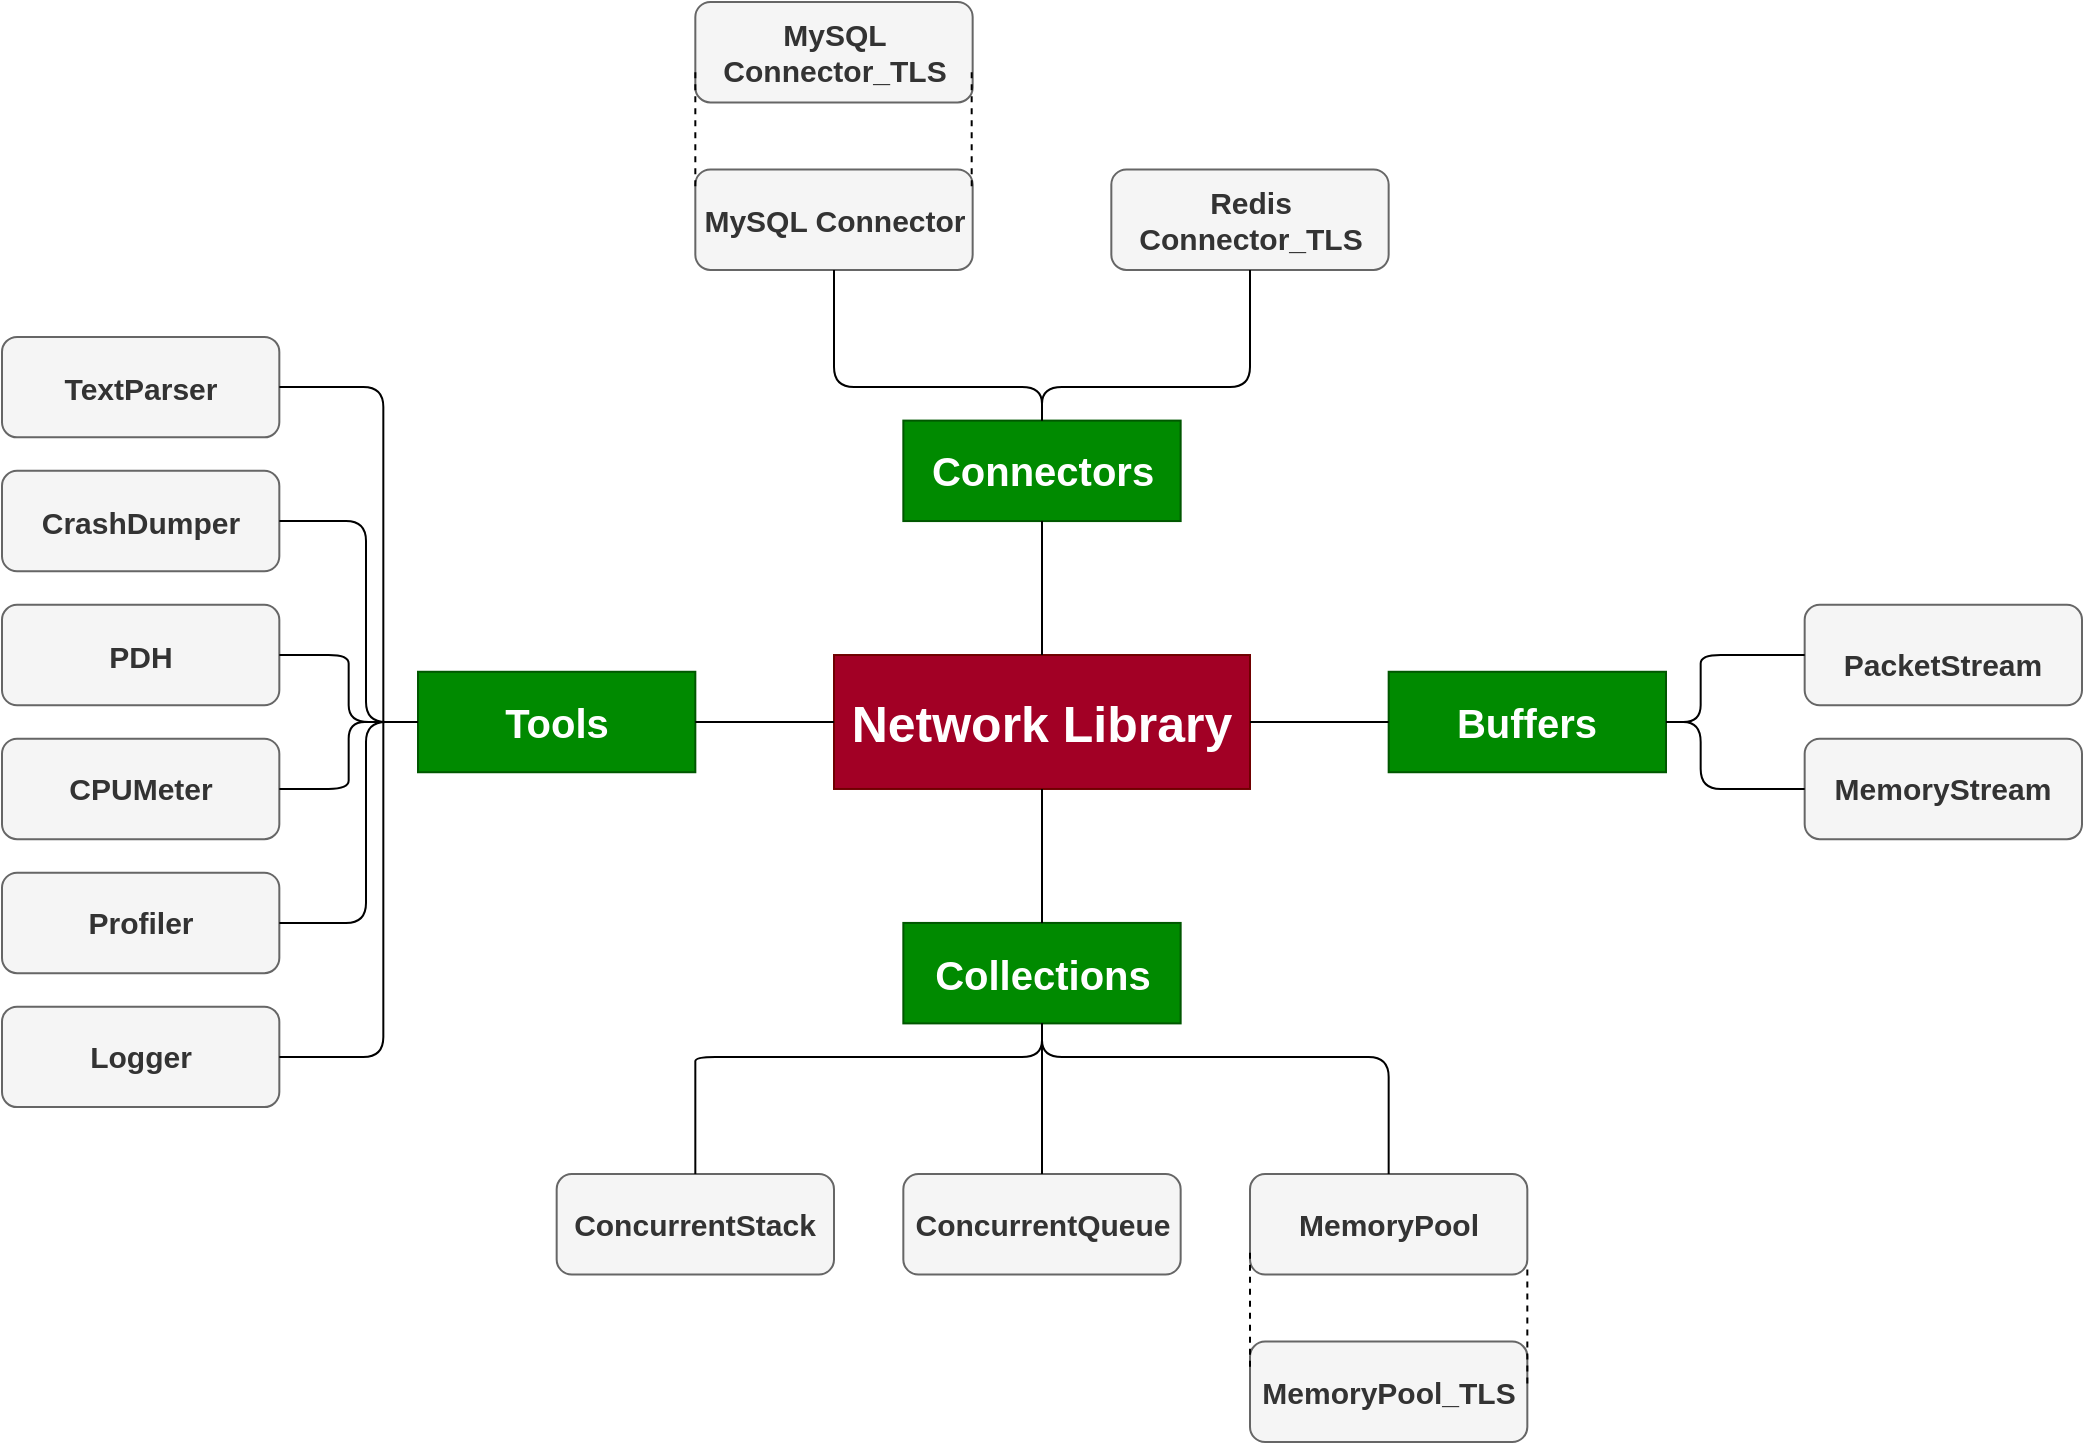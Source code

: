 <mxfile version="13.9.9" type="device"><diagram id="V2sHmuOD8HLmLhOrNcQb" name="페이지-1"><mxGraphModel dx="724" dy="2320" grid="1" gridSize="10" guides="1" tooltips="1" connect="1" arrows="1" fold="1" page="1" pageScale="1" pageWidth="827" pageHeight="1169" math="0" shadow="0"><root><mxCell id="0"/><mxCell id="1" parent="0"/><mxCell id="qW_-ni9qqHTgoD6Ev6Dp-1" value="" style="group" vertex="1" connectable="0" parent="1"><mxGeometry x="1300" y="-40" width="1040" height="720" as="geometry"/></mxCell><mxCell id="nnJhsQtVmImEg0mJjdEZ-1" value="&lt;font style=&quot;font-size: 25px&quot;&gt;Network Library&lt;/font&gt;" style="rounded=0;whiteSpace=wrap;html=1;fontSize=25;fontStyle=1;fillColor=#a20025;strokeColor=#6F0000;glass=0;fontColor=#ffffff;align=center;verticalAlign=middle;" parent="qW_-ni9qqHTgoD6Ev6Dp-1" vertex="1"><mxGeometry x="416" y="326.512" width="208" height="66.977" as="geometry"/></mxCell><mxCell id="nnJhsQtVmImEg0mJjdEZ-2" value="Buffers" style="rounded=0;whiteSpace=wrap;html=1;fontSize=20;fontStyle=1;fillColor=#008a00;strokeColor=#005700;fontColor=#ffffff;align=center;verticalAlign=middle;" parent="qW_-ni9qqHTgoD6Ev6Dp-1" vertex="1"><mxGeometry x="693.333" y="334.884" width="138.667" height="50.233" as="geometry"/></mxCell><mxCell id="nnJhsQtVmImEg0mJjdEZ-3" value="Connectors" style="rounded=0;whiteSpace=wrap;html=1;fontSize=20;fontStyle=1;fillColor=#008a00;strokeColor=#005700;fontColor=#ffffff;align=center;verticalAlign=middle;" parent="qW_-ni9qqHTgoD6Ev6Dp-1" vertex="1"><mxGeometry x="450.667" y="209.302" width="138.667" height="50.233" as="geometry"/></mxCell><mxCell id="nnJhsQtVmImEg0mJjdEZ-4" value="Tools" style="rounded=0;whiteSpace=wrap;html=1;fontSize=20;fontStyle=1;fillColor=#008a00;strokeColor=#005700;fontColor=#ffffff;align=center;verticalAlign=middle;" parent="qW_-ni9qqHTgoD6Ev6Dp-1" vertex="1"><mxGeometry x="208" y="334.884" width="138.667" height="50.233" as="geometry"/></mxCell><mxCell id="nnJhsQtVmImEg0mJjdEZ-5" value="Collections" style="rounded=0;whiteSpace=wrap;html=1;fontSize=20;fontStyle=1;fillColor=#008a00;strokeColor=#005700;fontColor=#ffffff;align=center;verticalAlign=middle;" parent="qW_-ni9qqHTgoD6Ev6Dp-1" vertex="1"><mxGeometry x="450.667" y="460.465" width="138.667" height="50.233" as="geometry"/></mxCell><mxCell id="nnJhsQtVmImEg0mJjdEZ-6" value="" style="endArrow=none;html=1;fontSize=25;exitX=0.5;exitY=0;exitDx=0;exitDy=0;entryX=0.5;entryY=1;entryDx=0;entryDy=0;fontStyle=1;align=center;verticalAlign=middle;" parent="qW_-ni9qqHTgoD6Ev6Dp-1" source="nnJhsQtVmImEg0mJjdEZ-1" target="nnJhsQtVmImEg0mJjdEZ-3" edge="1"><mxGeometry width="43.333" height="41.86" as="geometry"><mxPoint x="546" y="351.628" as="sourcePoint"/><mxPoint x="589.333" y="309.767" as="targetPoint"/></mxGeometry></mxCell><mxCell id="nnJhsQtVmImEg0mJjdEZ-7" value="" style="endArrow=none;html=1;fontSize=25;exitX=0;exitY=0.5;exitDx=0;exitDy=0;entryX=1;entryY=0.5;entryDx=0;entryDy=0;fontStyle=1;align=center;verticalAlign=middle;" parent="qW_-ni9qqHTgoD6Ev6Dp-1" source="nnJhsQtVmImEg0mJjdEZ-1" target="nnJhsQtVmImEg0mJjdEZ-4" edge="1"><mxGeometry width="43.333" height="41.86" as="geometry"><mxPoint x="528.667" y="334.884" as="sourcePoint"/><mxPoint x="528.667" y="267.907" as="targetPoint"/></mxGeometry></mxCell><mxCell id="nnJhsQtVmImEg0mJjdEZ-8" value="" style="endArrow=none;html=1;fontSize=25;exitX=0.5;exitY=1;exitDx=0;exitDy=0;entryX=0.5;entryY=0;entryDx=0;entryDy=0;fontStyle=1;align=center;verticalAlign=middle;" parent="qW_-ni9qqHTgoD6Ev6Dp-1" source="nnJhsQtVmImEg0mJjdEZ-1" target="nnJhsQtVmImEg0mJjdEZ-5" edge="1"><mxGeometry width="43.333" height="41.86" as="geometry"><mxPoint x="424.667" y="368.372" as="sourcePoint"/><mxPoint x="355.333" y="368.372" as="targetPoint"/></mxGeometry></mxCell><mxCell id="nnJhsQtVmImEg0mJjdEZ-9" value="" style="endArrow=none;html=1;fontSize=25;exitX=1;exitY=0.5;exitDx=0;exitDy=0;entryX=0;entryY=0.5;entryDx=0;entryDy=0;fontStyle=1;align=center;verticalAlign=middle;" parent="qW_-ni9qqHTgoD6Ev6Dp-1" source="nnJhsQtVmImEg0mJjdEZ-1" target="nnJhsQtVmImEg0mJjdEZ-2" edge="1"><mxGeometry width="43.333" height="41.86" as="geometry"><mxPoint x="528.667" y="401.86" as="sourcePoint"/><mxPoint x="528.667" y="468.837" as="targetPoint"/></mxGeometry></mxCell><mxCell id="nnJhsQtVmImEg0mJjdEZ-10" value="&lt;span style=&quot;font-size: 15px&quot;&gt;PacketStream&lt;/span&gt;" style="rounded=1;whiteSpace=wrap;html=1;fontSize=25;fontStyle=1;fillColor=#f5f5f5;strokeColor=#666666;fontColor=#333333;align=center;verticalAlign=middle;" parent="qW_-ni9qqHTgoD6Ev6Dp-1" vertex="1"><mxGeometry x="901.333" y="301.395" width="138.667" height="50.233" as="geometry"/></mxCell><mxCell id="nnJhsQtVmImEg0mJjdEZ-11" value="MemoryStream" style="rounded=1;whiteSpace=wrap;html=1;fontSize=15;fontStyle=1;fillColor=#f5f5f5;strokeColor=#666666;fontColor=#333333;verticalAlign=middle;align=center;" parent="qW_-ni9qqHTgoD6Ev6Dp-1" vertex="1"><mxGeometry x="901.333" y="368.372" width="138.667" height="50.233" as="geometry"/></mxCell><mxCell id="nnJhsQtVmImEg0mJjdEZ-12" value="Redis&lt;br&gt;Connector_TLS" style="rounded=1;whiteSpace=wrap;html=1;fontSize=15;fontStyle=1;fillColor=#f5f5f5;strokeColor=#666666;fontColor=#333333;align=center;verticalAlign=middle;" parent="qW_-ni9qqHTgoD6Ev6Dp-1" vertex="1"><mxGeometry x="554.667" y="83.721" width="138.667" height="50.233" as="geometry"/></mxCell><mxCell id="nnJhsQtVmImEg0mJjdEZ-13" value="MySQL Connector" style="rounded=1;whiteSpace=wrap;html=1;fontSize=15;fontStyle=1;fillColor=#f5f5f5;strokeColor=#666666;fontColor=#333333;align=center;verticalAlign=middle;" parent="qW_-ni9qqHTgoD6Ev6Dp-1" vertex="1"><mxGeometry x="346.667" y="83.721" width="138.667" height="50.233" as="geometry"/></mxCell><mxCell id="nnJhsQtVmImEg0mJjdEZ-14" value="TextParser" style="rounded=1;whiteSpace=wrap;html=1;fontSize=15;fillColor=#f5f5f5;strokeColor=#666666;fontColor=#333333;fontStyle=1;align=center;verticalAlign=middle;" parent="qW_-ni9qqHTgoD6Ev6Dp-1" vertex="1"><mxGeometry y="167.442" width="138.667" height="50.233" as="geometry"/></mxCell><mxCell id="nnJhsQtVmImEg0mJjdEZ-15" value="CrashDumper" style="rounded=1;whiteSpace=wrap;html=1;fontSize=15;fillColor=#f5f5f5;strokeColor=#666666;fontColor=#333333;fontStyle=1;align=center;verticalAlign=middle;" parent="qW_-ni9qqHTgoD6Ev6Dp-1" vertex="1"><mxGeometry y="234.419" width="138.667" height="50.233" as="geometry"/></mxCell><mxCell id="nnJhsQtVmImEg0mJjdEZ-16" value="PDH" style="rounded=1;whiteSpace=wrap;html=1;fontSize=15;fillColor=#f5f5f5;strokeColor=#666666;fontColor=#333333;fontStyle=1;align=center;verticalAlign=middle;" parent="qW_-ni9qqHTgoD6Ev6Dp-1" vertex="1"><mxGeometry y="301.395" width="138.667" height="50.233" as="geometry"/></mxCell><mxCell id="nnJhsQtVmImEg0mJjdEZ-17" value="CPUMeter" style="rounded=1;whiteSpace=wrap;html=1;fontSize=15;fillColor=#f5f5f5;strokeColor=#666666;fontColor=#333333;fontStyle=1;align=center;verticalAlign=middle;" parent="qW_-ni9qqHTgoD6Ev6Dp-1" vertex="1"><mxGeometry y="368.372" width="138.667" height="50.233" as="geometry"/></mxCell><mxCell id="nnJhsQtVmImEg0mJjdEZ-18" value="Profiler" style="rounded=1;whiteSpace=wrap;html=1;fontSize=15;fillColor=#f5f5f5;strokeColor=#666666;fontColor=#333333;fontStyle=1;align=center;verticalAlign=middle;" parent="qW_-ni9qqHTgoD6Ev6Dp-1" vertex="1"><mxGeometry y="435.349" width="138.667" height="50.233" as="geometry"/></mxCell><mxCell id="nnJhsQtVmImEg0mJjdEZ-19" value="Logger" style="rounded=1;whiteSpace=wrap;html=1;fontSize=15;fillColor=#f5f5f5;strokeColor=#666666;fontColor=#333333;fontStyle=1;align=center;verticalAlign=middle;" parent="qW_-ni9qqHTgoD6Ev6Dp-1" vertex="1"><mxGeometry y="502.326" width="138.667" height="50.233" as="geometry"/></mxCell><mxCell id="nnJhsQtVmImEg0mJjdEZ-20" value="ConcurrentStack" style="rounded=1;whiteSpace=wrap;html=1;fontSize=15;fontStyle=1;fillColor=#f5f5f5;strokeColor=#666666;fontColor=#333333;align=center;verticalAlign=middle;" parent="qW_-ni9qqHTgoD6Ev6Dp-1" vertex="1"><mxGeometry x="277.333" y="586.047" width="138.667" height="50.233" as="geometry"/></mxCell><mxCell id="nnJhsQtVmImEg0mJjdEZ-21" value="ConcurrentQueue" style="rounded=1;whiteSpace=wrap;html=1;fontSize=15;fontStyle=1;fillColor=#f5f5f5;strokeColor=#666666;fontColor=#333333;align=center;verticalAlign=middle;" parent="qW_-ni9qqHTgoD6Ev6Dp-1" vertex="1"><mxGeometry x="450.667" y="586.047" width="138.667" height="50.233" as="geometry"/></mxCell><mxCell id="nnJhsQtVmImEg0mJjdEZ-22" value="MemoryPool" style="rounded=1;whiteSpace=wrap;html=1;fontSize=15;fontStyle=1;fillColor=#f5f5f5;strokeColor=#666666;fontColor=#333333;align=center;verticalAlign=middle;" parent="qW_-ni9qqHTgoD6Ev6Dp-1" vertex="1"><mxGeometry x="624" y="586.047" width="138.667" height="50.233" as="geometry"/></mxCell><mxCell id="nnJhsQtVmImEg0mJjdEZ-23" value="MemoryPool_TLS" style="rounded=1;whiteSpace=wrap;html=1;fontSize=15;fontStyle=1;fillColor=#f5f5f5;strokeColor=#666666;fontColor=#333333;align=center;verticalAlign=middle;" parent="qW_-ni9qqHTgoD6Ev6Dp-1" vertex="1"><mxGeometry x="624" y="669.767" width="138.667" height="50.233" as="geometry"/></mxCell><mxCell id="nnJhsQtVmImEg0mJjdEZ-24" value="MySQL Connector_TLS" style="rounded=1;whiteSpace=wrap;html=1;fontSize=15;fontStyle=1;fillColor=#f5f5f5;strokeColor=#666666;fontColor=#333333;align=center;verticalAlign=middle;" parent="qW_-ni9qqHTgoD6Ev6Dp-1" vertex="1"><mxGeometry x="346.667" width="138.667" height="50.233" as="geometry"/></mxCell><mxCell id="nnJhsQtVmImEg0mJjdEZ-25" value="" style="endArrow=none;html=1;fontSize=15;fontColor=#66B2FF;exitX=0;exitY=0.5;exitDx=0;exitDy=0;entryX=1;entryY=0.5;entryDx=0;entryDy=0;align=center;verticalAlign=middle;" parent="qW_-ni9qqHTgoD6Ev6Dp-1" source="nnJhsQtVmImEg0mJjdEZ-4" target="nnJhsQtVmImEg0mJjdEZ-17" edge="1"><mxGeometry width="43.333" height="41.86" as="geometry"><mxPoint x="260" y="334.884" as="sourcePoint"/><mxPoint x="303.333" y="293.023" as="targetPoint"/><Array as="points"><mxPoint x="199.333" y="360"/><mxPoint x="173.333" y="360"/><mxPoint x="173.333" y="376.744"/><mxPoint x="173.333" y="393.488"/></Array></mxGeometry></mxCell><mxCell id="nnJhsQtVmImEg0mJjdEZ-26" value="" style="endArrow=none;html=1;fontSize=15;fontColor=#66B2FF;entryX=1;entryY=0.5;entryDx=0;entryDy=0;align=center;verticalAlign=middle;" parent="qW_-ni9qqHTgoD6Ev6Dp-1" target="nnJhsQtVmImEg0mJjdEZ-14" edge="1"><mxGeometry width="43.333" height="41.86" as="geometry"><mxPoint x="190.667" y="360" as="sourcePoint"/><mxPoint x="147.333" y="368.372" as="targetPoint"/><Array as="points"><mxPoint x="190.667" y="259.535"/><mxPoint x="190.667" y="192.558"/></Array></mxGeometry></mxCell><mxCell id="nnJhsQtVmImEg0mJjdEZ-27" value="" style="endArrow=none;html=1;fontSize=15;fontColor=#66B2FF;exitX=0;exitY=0.5;exitDx=0;exitDy=0;entryX=1;entryY=0.5;entryDx=0;entryDy=0;align=center;verticalAlign=middle;" parent="qW_-ni9qqHTgoD6Ev6Dp-1" source="nnJhsQtVmImEg0mJjdEZ-4" target="nnJhsQtVmImEg0mJjdEZ-15" edge="1"><mxGeometry width="43.333" height="41.86" as="geometry"><mxPoint x="216.667" y="368.372" as="sourcePoint"/><mxPoint x="147.333" y="167.442" as="targetPoint"/><Array as="points"><mxPoint x="182" y="360"/><mxPoint x="182" y="293.023"/><mxPoint x="182" y="259.535"/></Array></mxGeometry></mxCell><mxCell id="nnJhsQtVmImEg0mJjdEZ-28" value="" style="endArrow=none;html=1;fontSize=15;fontColor=#66B2FF;exitX=0;exitY=0.5;exitDx=0;exitDy=0;entryX=1;entryY=0.5;entryDx=0;entryDy=0;align=center;verticalAlign=middle;" parent="qW_-ni9qqHTgoD6Ev6Dp-1" source="nnJhsQtVmImEg0mJjdEZ-4" target="nnJhsQtVmImEg0mJjdEZ-16" edge="1"><mxGeometry width="43.333" height="41.86" as="geometry"><mxPoint x="216.667" y="368.372" as="sourcePoint"/><mxPoint x="147.333" y="234.419" as="targetPoint"/><Array as="points"><mxPoint x="173.333" y="360"/><mxPoint x="173.333" y="343.256"/><mxPoint x="173.333" y="326.512"/></Array></mxGeometry></mxCell><mxCell id="nnJhsQtVmImEg0mJjdEZ-29" value="" style="endArrow=none;html=1;fontSize=15;fontColor=#66B2FF;entryX=0;entryY=0.5;entryDx=0;entryDy=0;exitX=1;exitY=0.5;exitDx=0;exitDy=0;align=center;verticalAlign=middle;" parent="qW_-ni9qqHTgoD6Ev6Dp-1" source="nnJhsQtVmImEg0mJjdEZ-18" target="nnJhsQtVmImEg0mJjdEZ-4" edge="1"><mxGeometry width="43.333" height="41.86" as="geometry"><mxPoint x="147.333" y="435.349" as="sourcePoint"/><mxPoint x="216.667" y="368.372" as="targetPoint"/><Array as="points"><mxPoint x="182" y="460.465"/><mxPoint x="182" y="426.977"/><mxPoint x="182" y="360"/></Array></mxGeometry></mxCell><mxCell id="nnJhsQtVmImEg0mJjdEZ-30" value="" style="endArrow=none;html=1;fontSize=15;fontColor=#66B2FF;exitX=1;exitY=0.5;exitDx=0;exitDy=0;align=center;verticalAlign=middle;" parent="qW_-ni9qqHTgoD6Ev6Dp-1" source="nnJhsQtVmImEg0mJjdEZ-19" edge="1"><mxGeometry width="43.333" height="41.86" as="geometry"><mxPoint x="173.333" y="460.465" as="sourcePoint"/><mxPoint x="190.667" y="360" as="targetPoint"/><Array as="points"><mxPoint x="190.667" y="527.442"/><mxPoint x="190.667" y="460.465"/></Array></mxGeometry></mxCell><mxCell id="nnJhsQtVmImEg0mJjdEZ-31" value="" style="endArrow=none;html=1;fontSize=15;fontColor=#66B2FF;exitX=0.5;exitY=0;exitDx=0;exitDy=0;entryX=0.5;entryY=1;entryDx=0;entryDy=0;align=center;verticalAlign=middle;" parent="qW_-ni9qqHTgoD6Ev6Dp-1" source="nnJhsQtVmImEg0mJjdEZ-3" target="nnJhsQtVmImEg0mJjdEZ-13" edge="1"><mxGeometry width="43.333" height="41.86" as="geometry"><mxPoint x="442" y="175.814" as="sourcePoint"/><mxPoint x="485.333" y="133.953" as="targetPoint"/><Array as="points"><mxPoint x="520" y="192.558"/><mxPoint x="416" y="192.558"/></Array></mxGeometry></mxCell><mxCell id="nnJhsQtVmImEg0mJjdEZ-32" value="" style="endArrow=none;html=1;fontSize=15;fontColor=#66B2FF;exitX=0.5;exitY=0;exitDx=0;exitDy=0;entryX=0.5;entryY=1;entryDx=0;entryDy=0;align=center;verticalAlign=middle;" parent="qW_-ni9qqHTgoD6Ev6Dp-1" source="nnJhsQtVmImEg0mJjdEZ-3" target="nnJhsQtVmImEg0mJjdEZ-12" edge="1"><mxGeometry width="43.333" height="41.86" as="geometry"><mxPoint x="563.333" y="142.326" as="sourcePoint"/><mxPoint x="606.667" y="100.465" as="targetPoint"/><Array as="points"><mxPoint x="520" y="192.558"/><mxPoint x="624" y="192.558"/></Array></mxGeometry></mxCell><mxCell id="nnJhsQtVmImEg0mJjdEZ-33" value="" style="endArrow=none;html=1;fontSize=15;fontColor=#66B2FF;exitX=1;exitY=0.5;exitDx=0;exitDy=0;entryX=0;entryY=0.5;entryDx=0;entryDy=0;align=center;verticalAlign=middle;" parent="qW_-ni9qqHTgoD6Ev6Dp-1" source="nnJhsQtVmImEg0mJjdEZ-2" target="nnJhsQtVmImEg0mJjdEZ-10" edge="1"><mxGeometry width="43.333" height="41.86" as="geometry"><mxPoint x="806" y="309.767" as="sourcePoint"/><mxPoint x="849.333" y="267.907" as="targetPoint"/><Array as="points"><mxPoint x="849.333" y="360"/><mxPoint x="849.333" y="343.256"/><mxPoint x="849.333" y="326.512"/></Array></mxGeometry></mxCell><mxCell id="nnJhsQtVmImEg0mJjdEZ-34" value="" style="endArrow=none;html=1;fontSize=15;fontColor=#66B2FF;exitX=1;exitY=0.5;exitDx=0;exitDy=0;entryX=0;entryY=0.5;entryDx=0;entryDy=0;align=center;verticalAlign=middle;" parent="qW_-ni9qqHTgoD6Ev6Dp-1" source="nnJhsQtVmImEg0mJjdEZ-2" target="nnJhsQtVmImEg0mJjdEZ-11" edge="1"><mxGeometry width="43.333" height="41.86" as="geometry"><mxPoint x="788.667" y="360" as="sourcePoint"/><mxPoint x="832" y="318.14" as="targetPoint"/><Array as="points"><mxPoint x="849.333" y="360"/><mxPoint x="849.333" y="393.488"/></Array></mxGeometry></mxCell><mxCell id="nnJhsQtVmImEg0mJjdEZ-35" value="" style="endArrow=none;html=1;fontSize=15;fontColor=#66B2FF;entryX=0.5;entryY=1;entryDx=0;entryDy=0;exitX=0.5;exitY=0;exitDx=0;exitDy=0;align=center;verticalAlign=middle;" parent="qW_-ni9qqHTgoD6Ev6Dp-1" source="nnJhsQtVmImEg0mJjdEZ-20" target="nnJhsQtVmImEg0mJjdEZ-5" edge="1"><mxGeometry width="43.333" height="41.86" as="geometry"><mxPoint x="476.667" y="560.93" as="sourcePoint"/><mxPoint x="520" y="519.07" as="targetPoint"/><Array as="points"><mxPoint x="346.667" y="535.814"/><mxPoint x="346.667" y="527.442"/><mxPoint x="520" y="527.442"/></Array></mxGeometry></mxCell><mxCell id="nnJhsQtVmImEg0mJjdEZ-36" value="" style="endArrow=none;html=1;fontSize=15;fontColor=#66B2FF;exitX=0.5;exitY=0;exitDx=0;exitDy=0;entryX=0.5;entryY=1;entryDx=0;entryDy=0;align=center;verticalAlign=middle;" parent="qW_-ni9qqHTgoD6Ev6Dp-1" source="nnJhsQtVmImEg0mJjdEZ-21" target="nnJhsQtVmImEg0mJjdEZ-5" edge="1"><mxGeometry width="43.333" height="41.86" as="geometry"><mxPoint x="476.667" y="560.93" as="sourcePoint"/><mxPoint x="528.667" y="544.186" as="targetPoint"/></mxGeometry></mxCell><mxCell id="nnJhsQtVmImEg0mJjdEZ-37" value="" style="endArrow=none;html=1;fontSize=15;fontColor=#66B2FF;exitX=0.5;exitY=0;exitDx=0;exitDy=0;entryX=0.5;entryY=1;entryDx=0;entryDy=0;align=center;verticalAlign=middle;" parent="qW_-ni9qqHTgoD6Ev6Dp-1" source="nnJhsQtVmImEg0mJjdEZ-22" target="nnJhsQtVmImEg0mJjdEZ-5" edge="1"><mxGeometry width="43.333" height="41.86" as="geometry"><mxPoint x="528.667" y="594.419" as="sourcePoint"/><mxPoint x="528.667" y="519.07" as="targetPoint"/><Array as="points"><mxPoint x="693.333" y="527.442"/><mxPoint x="520" y="527.442"/></Array></mxGeometry></mxCell><mxCell id="nnJhsQtVmImEg0mJjdEZ-38" value="" style="endArrow=none;dashed=1;html=1;fontSize=15;fontColor=#66B2FF;entryX=0;entryY=0.75;entryDx=0;entryDy=0;exitX=0;exitY=0.25;exitDx=0;exitDy=0;align=center;verticalAlign=middle;" parent="qW_-ni9qqHTgoD6Ev6Dp-1" source="nnJhsQtVmImEg0mJjdEZ-23" target="nnJhsQtVmImEg0mJjdEZ-22" edge="1"><mxGeometry width="43.333" height="41.86" as="geometry"><mxPoint x="624" y="669.767" as="sourcePoint"/><mxPoint x="641.333" y="569.302" as="targetPoint"/></mxGeometry></mxCell><mxCell id="nnJhsQtVmImEg0mJjdEZ-39" value="" style="endArrow=none;dashed=1;html=1;fontSize=15;fontColor=#66B2FF;entryX=0;entryY=0.75;entryDx=0;entryDy=0;exitX=0;exitY=0.25;exitDx=0;exitDy=0;align=center;verticalAlign=middle;" parent="qW_-ni9qqHTgoD6Ev6Dp-1" edge="1"><mxGeometry width="43.333" height="41.86" as="geometry"><mxPoint x="762.667" y="690.698" as="sourcePoint"/><mxPoint x="762.667" y="632.093" as="targetPoint"/></mxGeometry></mxCell><mxCell id="nnJhsQtVmImEg0mJjdEZ-40" value="" style="endArrow=none;dashed=1;html=1;fontSize=15;fontColor=#66B2FF;entryX=0;entryY=0.75;entryDx=0;entryDy=0;exitX=0;exitY=0.25;exitDx=0;exitDy=0;align=center;verticalAlign=middle;" parent="qW_-ni9qqHTgoD6Ev6Dp-1" edge="1"><mxGeometry width="43.333" height="41.86" as="geometry"><mxPoint x="346.667" y="92.093" as="sourcePoint"/><mxPoint x="346.667" y="33.488" as="targetPoint"/></mxGeometry></mxCell><mxCell id="nnJhsQtVmImEg0mJjdEZ-41" value="" style="endArrow=none;dashed=1;html=1;fontSize=15;fontColor=#66B2FF;entryX=0;entryY=0.75;entryDx=0;entryDy=0;exitX=0;exitY=0.25;exitDx=0;exitDy=0;align=center;verticalAlign=middle;" parent="qW_-ni9qqHTgoD6Ev6Dp-1" edge="1"><mxGeometry width="43.333" height="41.86" as="geometry"><mxPoint x="484.839" y="92.093" as="sourcePoint"/><mxPoint x="484.839" y="33.488" as="targetPoint"/></mxGeometry></mxCell></root></mxGraphModel></diagram></mxfile>